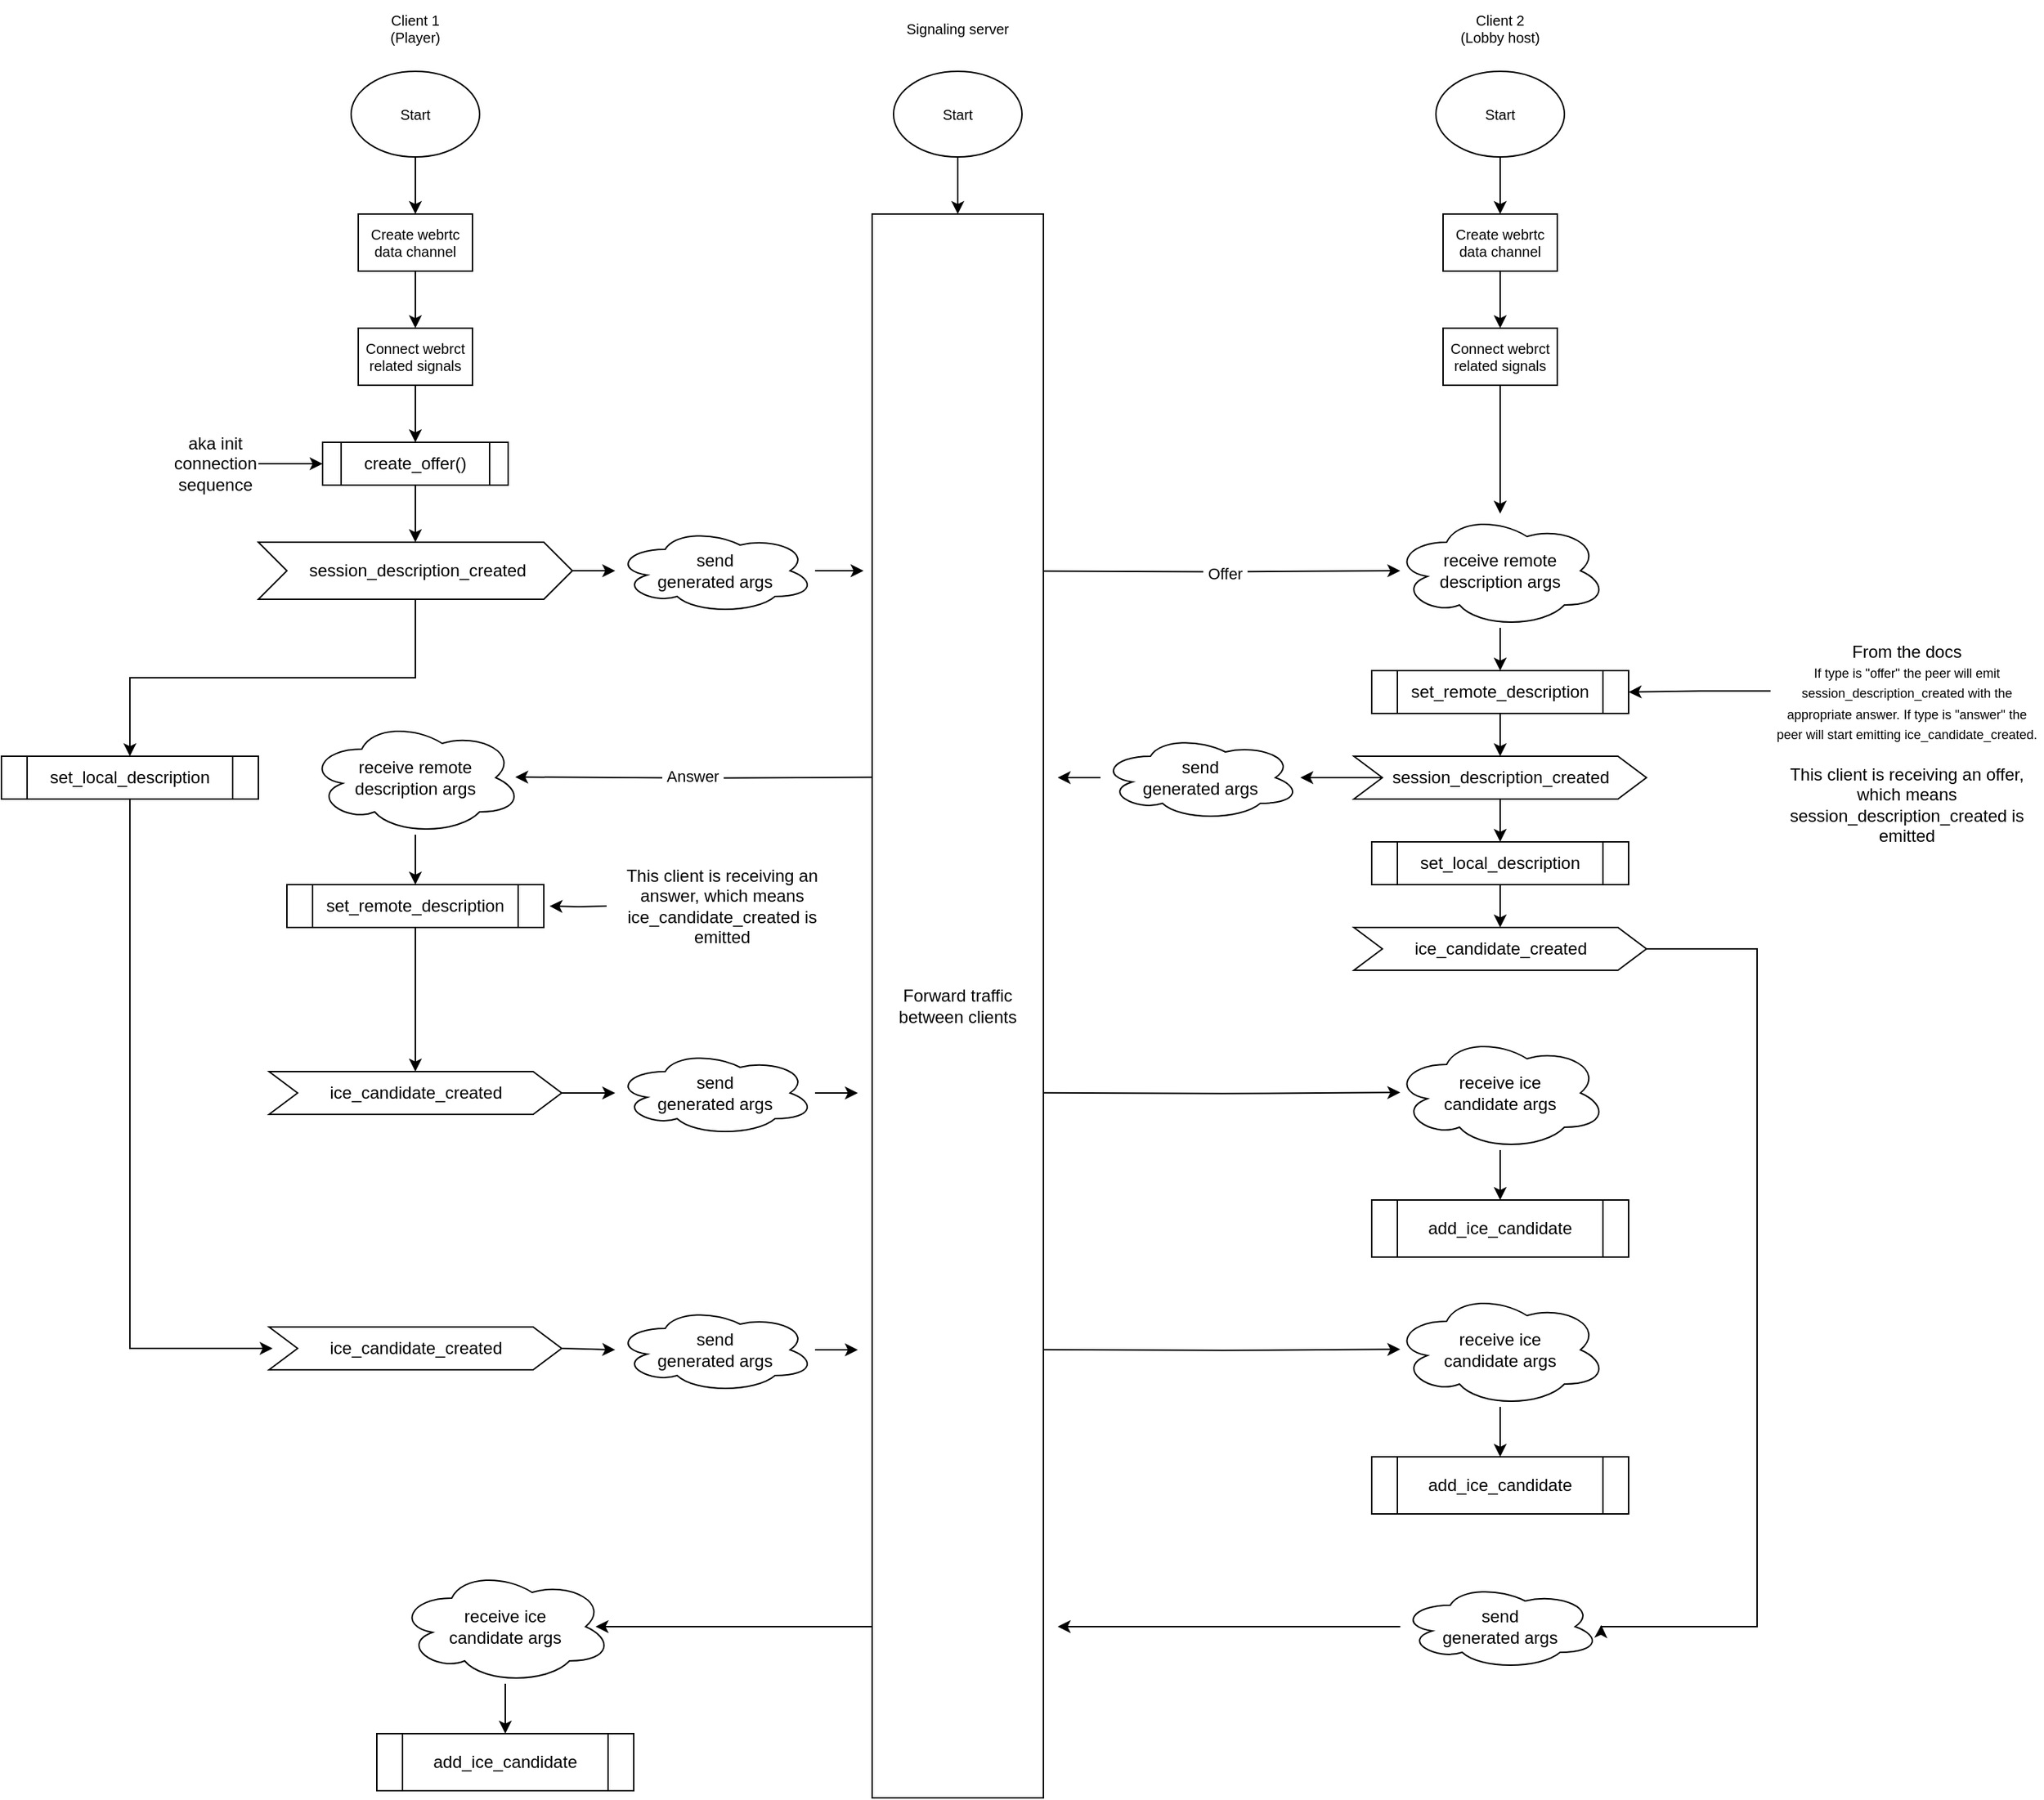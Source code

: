 <mxfile version="24.9.2">
  <diagram name="Page-1" id="edf60f1a-56cd-e834-aa8a-f176f3a09ee4">
    <mxGraphModel dx="672" dy="390" grid="1" gridSize="10" guides="1" tooltips="1" connect="1" arrows="1" fold="1" page="1" pageScale="1" pageWidth="1100" pageHeight="850" background="none" math="0" shadow="0">
      <root>
        <mxCell id="0" />
        <mxCell id="1" parent="0" />
        <mxCell id="4YpqXkgW8Ewd-vz6s3Ge-140" value="" style="edgeStyle=orthogonalEdgeStyle;rounded=0;orthogonalLoop=1;jettySize=auto;html=1;" edge="1" parent="1" source="4YpqXkgW8Ewd-vz6s3Ge-1" target="4YpqXkgW8Ewd-vz6s3Ge-52">
          <mxGeometry relative="1" as="geometry" />
        </mxCell>
        <mxCell id="4YpqXkgW8Ewd-vz6s3Ge-1" value="&lt;font&gt;Start&lt;/font&gt;" style="ellipse;whiteSpace=wrap;html=1;fontSize=10;" vertex="1" parent="1">
          <mxGeometry x="635" y="60" width="90" height="60" as="geometry" />
        </mxCell>
        <mxCell id="4YpqXkgW8Ewd-vz6s3Ge-2" value="Signaling server" style="text;html=1;align=center;verticalAlign=middle;whiteSpace=wrap;rounded=0;fontSize=10;" vertex="1" parent="1">
          <mxGeometry x="640" y="10" width="80" height="40" as="geometry" />
        </mxCell>
        <mxCell id="4YpqXkgW8Ewd-vz6s3Ge-10" value="" style="edgeStyle=orthogonalEdgeStyle;rounded=0;orthogonalLoop=1;jettySize=auto;html=1;fontSize=10;" edge="1" parent="1" source="4YpqXkgW8Ewd-vz6s3Ge-3" target="4YpqXkgW8Ewd-vz6s3Ge-8">
          <mxGeometry relative="1" as="geometry" />
        </mxCell>
        <mxCell id="4YpqXkgW8Ewd-vz6s3Ge-3" value="&lt;font&gt;Start&lt;/font&gt;" style="ellipse;whiteSpace=wrap;html=1;fontSize=10;" vertex="1" parent="1">
          <mxGeometry x="1015" y="60" width="90" height="60" as="geometry" />
        </mxCell>
        <mxCell id="4YpqXkgW8Ewd-vz6s3Ge-4" value="Client 2&lt;div&gt;(Lobby host)&lt;/div&gt;" style="text;html=1;align=center;verticalAlign=middle;whiteSpace=wrap;rounded=0;fontSize=10;" vertex="1" parent="1">
          <mxGeometry x="1020" y="10" width="80" height="40" as="geometry" />
        </mxCell>
        <mxCell id="4YpqXkgW8Ewd-vz6s3Ge-9" value="" style="edgeStyle=orthogonalEdgeStyle;rounded=0;orthogonalLoop=1;jettySize=auto;html=1;fontSize=10;" edge="1" parent="1" source="4YpqXkgW8Ewd-vz6s3Ge-5" target="4YpqXkgW8Ewd-vz6s3Ge-7">
          <mxGeometry relative="1" as="geometry" />
        </mxCell>
        <mxCell id="4YpqXkgW8Ewd-vz6s3Ge-5" value="&lt;font&gt;Start&lt;/font&gt;" style="ellipse;whiteSpace=wrap;html=1;fontSize=10;" vertex="1" parent="1">
          <mxGeometry x="255" y="60" width="90" height="60" as="geometry" />
        </mxCell>
        <mxCell id="4YpqXkgW8Ewd-vz6s3Ge-6" value="Client 1&lt;div&gt;(Player)&lt;/div&gt;" style="text;html=1;align=center;verticalAlign=middle;whiteSpace=wrap;rounded=0;fontSize=10;" vertex="1" parent="1">
          <mxGeometry x="260" y="10" width="80" height="40" as="geometry" />
        </mxCell>
        <mxCell id="4YpqXkgW8Ewd-vz6s3Ge-15" value="" style="edgeStyle=orthogonalEdgeStyle;rounded=0;orthogonalLoop=1;jettySize=auto;html=1;fontSize=10;" edge="1" parent="1" source="4YpqXkgW8Ewd-vz6s3Ge-7" target="4YpqXkgW8Ewd-vz6s3Ge-13">
          <mxGeometry relative="1" as="geometry" />
        </mxCell>
        <mxCell id="4YpqXkgW8Ewd-vz6s3Ge-7" value="Create webrtc data channel" style="rounded=0;whiteSpace=wrap;html=1;fontSize=10;" vertex="1" parent="1">
          <mxGeometry x="260" y="160" width="80" height="40" as="geometry" />
        </mxCell>
        <mxCell id="4YpqXkgW8Ewd-vz6s3Ge-16" value="" style="edgeStyle=orthogonalEdgeStyle;rounded=0;orthogonalLoop=1;jettySize=auto;html=1;fontSize=10;" edge="1" parent="1" source="4YpqXkgW8Ewd-vz6s3Ge-8" target="4YpqXkgW8Ewd-vz6s3Ge-14">
          <mxGeometry relative="1" as="geometry" />
        </mxCell>
        <mxCell id="4YpqXkgW8Ewd-vz6s3Ge-8" value="Create webrtc data channel" style="rounded=0;whiteSpace=wrap;html=1;fontSize=10;" vertex="1" parent="1">
          <mxGeometry x="1020" y="160" width="80" height="40" as="geometry" />
        </mxCell>
        <mxCell id="4YpqXkgW8Ewd-vz6s3Ge-43" value="" style="edgeStyle=orthogonalEdgeStyle;rounded=0;orthogonalLoop=1;jettySize=auto;html=1;" edge="1" parent="1" source="4YpqXkgW8Ewd-vz6s3Ge-13" target="4YpqXkgW8Ewd-vz6s3Ge-42">
          <mxGeometry relative="1" as="geometry" />
        </mxCell>
        <mxCell id="4YpqXkgW8Ewd-vz6s3Ge-13" value="Connect webrct related signals" style="rounded=0;whiteSpace=wrap;html=1;fontSize=10;" vertex="1" parent="1">
          <mxGeometry x="260" y="240" width="80" height="40" as="geometry" />
        </mxCell>
        <mxCell id="4YpqXkgW8Ewd-vz6s3Ge-69" value="" style="edgeStyle=orthogonalEdgeStyle;rounded=0;orthogonalLoop=1;jettySize=auto;html=1;" edge="1" parent="1" source="4YpqXkgW8Ewd-vz6s3Ge-14" target="4YpqXkgW8Ewd-vz6s3Ge-56">
          <mxGeometry relative="1" as="geometry" />
        </mxCell>
        <mxCell id="4YpqXkgW8Ewd-vz6s3Ge-14" value="Connect webrct related signals" style="rounded=0;whiteSpace=wrap;html=1;fontSize=10;" vertex="1" parent="1">
          <mxGeometry x="1020" y="240" width="80" height="40" as="geometry" />
        </mxCell>
        <mxCell id="4YpqXkgW8Ewd-vz6s3Ge-66" value="" style="edgeStyle=orthogonalEdgeStyle;rounded=0;orthogonalLoop=1;jettySize=auto;html=1;" edge="1" parent="1" source="4YpqXkgW8Ewd-vz6s3Ge-38" target="4YpqXkgW8Ewd-vz6s3Ge-53">
          <mxGeometry relative="1" as="geometry" />
        </mxCell>
        <mxCell id="4YpqXkgW8Ewd-vz6s3Ge-95" value="" style="edgeStyle=orthogonalEdgeStyle;rounded=0;orthogonalLoop=1;jettySize=auto;html=1;" edge="1" parent="1" source="4YpqXkgW8Ewd-vz6s3Ge-38" target="4YpqXkgW8Ewd-vz6s3Ge-91">
          <mxGeometry relative="1" as="geometry" />
        </mxCell>
        <mxCell id="4YpqXkgW8Ewd-vz6s3Ge-38" value="&amp;nbsp;session_description_created" style="shape=step;perimeter=stepPerimeter;whiteSpace=wrap;html=1;fixedSize=1;" vertex="1" parent="1">
          <mxGeometry x="190" y="390" width="220" height="40" as="geometry" />
        </mxCell>
        <mxCell id="4YpqXkgW8Ewd-vz6s3Ge-44" value="" style="edgeStyle=orthogonalEdgeStyle;rounded=0;orthogonalLoop=1;jettySize=auto;html=1;" edge="1" parent="1" source="4YpqXkgW8Ewd-vz6s3Ge-42" target="4YpqXkgW8Ewd-vz6s3Ge-38">
          <mxGeometry relative="1" as="geometry" />
        </mxCell>
        <mxCell id="4YpqXkgW8Ewd-vz6s3Ge-42" value="&lt;font&gt;create_offer()&lt;/font&gt;" style="shape=process;whiteSpace=wrap;html=1;backgroundOutline=1;" vertex="1" parent="1">
          <mxGeometry x="235" y="320" width="130" height="30" as="geometry" />
        </mxCell>
        <mxCell id="4YpqXkgW8Ewd-vz6s3Ge-82" value="" style="edgeStyle=orthogonalEdgeStyle;rounded=0;orthogonalLoop=1;jettySize=auto;html=1;" edge="1" parent="1" source="4YpqXkgW8Ewd-vz6s3Ge-47" target="4YpqXkgW8Ewd-vz6s3Ge-81">
          <mxGeometry relative="1" as="geometry" />
        </mxCell>
        <mxCell id="4YpqXkgW8Ewd-vz6s3Ge-47" value="set_remote_description" style="shape=process;whiteSpace=wrap;html=1;backgroundOutline=1;" vertex="1" parent="1">
          <mxGeometry x="970" y="480" width="180" height="30" as="geometry" />
        </mxCell>
        <mxCell id="4YpqXkgW8Ewd-vz6s3Ge-129" value="" style="edgeStyle=orthogonalEdgeStyle;rounded=0;orthogonalLoop=1;jettySize=auto;html=1;" edge="1" parent="1" source="4YpqXkgW8Ewd-vz6s3Ge-49" target="4YpqXkgW8Ewd-vz6s3Ge-128">
          <mxGeometry relative="1" as="geometry" />
        </mxCell>
        <mxCell id="4YpqXkgW8Ewd-vz6s3Ge-49" value="set_local_description" style="shape=process;whiteSpace=wrap;html=1;backgroundOutline=1;" vertex="1" parent="1">
          <mxGeometry x="970" y="600" width="180" height="30" as="geometry" />
        </mxCell>
        <mxCell id="4YpqXkgW8Ewd-vz6s3Ge-52" value="Forward traffic between clients" style="rounded=0;whiteSpace=wrap;html=1;" vertex="1" parent="1">
          <mxGeometry x="620" y="160" width="120" height="1110" as="geometry" />
        </mxCell>
        <mxCell id="4YpqXkgW8Ewd-vz6s3Ge-53" value="send&lt;div&gt;&lt;span style=&quot;background-color: initial;&quot;&gt;generated&amp;nbsp;&lt;/span&gt;&lt;span style=&quot;background-color: initial;&quot;&gt;args&lt;/span&gt;&lt;/div&gt;" style="ellipse;shape=cloud;whiteSpace=wrap;html=1;" vertex="1" parent="1">
          <mxGeometry x="440" y="380" width="140" height="60" as="geometry" />
        </mxCell>
        <mxCell id="4YpqXkgW8Ewd-vz6s3Ge-61" value="" style="edgeStyle=orthogonalEdgeStyle;rounded=0;orthogonalLoop=1;jettySize=auto;html=1;" edge="1" parent="1" source="4YpqXkgW8Ewd-vz6s3Ge-56" target="4YpqXkgW8Ewd-vz6s3Ge-47">
          <mxGeometry relative="1" as="geometry" />
        </mxCell>
        <mxCell id="4YpqXkgW8Ewd-vz6s3Ge-56" value="receive&amp;nbsp;&lt;span style=&quot;background-color: initial;&quot;&gt;remote&lt;/span&gt;&lt;div&gt;&lt;div&gt;description args&lt;/div&gt;&lt;/div&gt;" style="ellipse;shape=cloud;whiteSpace=wrap;html=1;" vertex="1" parent="1">
          <mxGeometry x="985" y="370" width="150" height="80" as="geometry" />
        </mxCell>
        <mxCell id="4YpqXkgW8Ewd-vz6s3Ge-67" style="edgeStyle=orthogonalEdgeStyle;rounded=0;orthogonalLoop=1;jettySize=auto;html=1;" edge="1" parent="1" source="4YpqXkgW8Ewd-vz6s3Ge-53">
          <mxGeometry relative="1" as="geometry">
            <mxPoint x="614" y="410" as="targetPoint" />
          </mxGeometry>
        </mxCell>
        <mxCell id="4YpqXkgW8Ewd-vz6s3Ge-68" style="edgeStyle=orthogonalEdgeStyle;rounded=0;orthogonalLoop=1;jettySize=auto;html=1;" edge="1" parent="1">
          <mxGeometry relative="1" as="geometry">
            <mxPoint x="740" y="410.24" as="sourcePoint" />
            <mxPoint x="990" y="410" as="targetPoint" />
          </mxGeometry>
        </mxCell>
        <mxCell id="4YpqXkgW8Ewd-vz6s3Ge-84" value="&amp;nbsp;Offer&amp;nbsp;" style="edgeLabel;html=1;align=center;verticalAlign=middle;resizable=0;points=[];" vertex="1" connectable="0" parent="4YpqXkgW8Ewd-vz6s3Ge-68">
          <mxGeometry x="0.013" y="-1" relative="1" as="geometry">
            <mxPoint as="offset" />
          </mxGeometry>
        </mxCell>
        <mxCell id="4YpqXkgW8Ewd-vz6s3Ge-70" value="&lt;font&gt;add_ice_candidate&lt;/font&gt;" style="shape=process;whiteSpace=wrap;html=1;backgroundOutline=1;" vertex="1" parent="1">
          <mxGeometry x="970" y="851" width="180" height="40" as="geometry" />
        </mxCell>
        <mxCell id="4YpqXkgW8Ewd-vz6s3Ge-72" value="send&lt;div&gt;generated args&lt;/div&gt;" style="ellipse;shape=cloud;whiteSpace=wrap;html=1;" vertex="1" parent="1">
          <mxGeometry x="440" y="746" width="140" height="60" as="geometry" />
        </mxCell>
        <mxCell id="4YpqXkgW8Ewd-vz6s3Ge-75" style="edgeStyle=orthogonalEdgeStyle;rounded=0;orthogonalLoop=1;jettySize=auto;html=1;" edge="1" parent="1" source="4YpqXkgW8Ewd-vz6s3Ge-72">
          <mxGeometry relative="1" as="geometry">
            <mxPoint x="610" y="776" as="targetPoint" />
          </mxGeometry>
        </mxCell>
        <mxCell id="4YpqXkgW8Ewd-vz6s3Ge-78" value="" style="edgeStyle=orthogonalEdgeStyle;rounded=0;orthogonalLoop=1;jettySize=auto;html=1;" edge="1" parent="1" source="4YpqXkgW8Ewd-vz6s3Ge-77" target="4YpqXkgW8Ewd-vz6s3Ge-70">
          <mxGeometry relative="1" as="geometry" />
        </mxCell>
        <mxCell id="4YpqXkgW8Ewd-vz6s3Ge-77" value="receive&amp;nbsp;&lt;span style=&quot;background-color: initial;&quot;&gt;ice&lt;/span&gt;&lt;div&gt;&lt;div&gt;candidate args&lt;/div&gt;&lt;/div&gt;" style="ellipse;shape=cloud;whiteSpace=wrap;html=1;" vertex="1" parent="1">
          <mxGeometry x="985" y="736" width="150" height="80" as="geometry" />
        </mxCell>
        <mxCell id="4YpqXkgW8Ewd-vz6s3Ge-80" style="edgeStyle=orthogonalEdgeStyle;rounded=0;orthogonalLoop=1;jettySize=auto;html=1;" edge="1" parent="1">
          <mxGeometry relative="1" as="geometry">
            <mxPoint x="740" y="775.88" as="sourcePoint" />
            <mxPoint x="990" y="775.64" as="targetPoint" />
          </mxGeometry>
        </mxCell>
        <mxCell id="4YpqXkgW8Ewd-vz6s3Ge-94" value="" style="edgeStyle=orthogonalEdgeStyle;rounded=0;orthogonalLoop=1;jettySize=auto;html=1;" edge="1" parent="1" source="4YpqXkgW8Ewd-vz6s3Ge-81" target="4YpqXkgW8Ewd-vz6s3Ge-49">
          <mxGeometry relative="1" as="geometry" />
        </mxCell>
        <mxCell id="4YpqXkgW8Ewd-vz6s3Ge-98" value="" style="edgeStyle=orthogonalEdgeStyle;rounded=0;orthogonalLoop=1;jettySize=auto;html=1;" edge="1" parent="1" source="4YpqXkgW8Ewd-vz6s3Ge-81" target="4YpqXkgW8Ewd-vz6s3Ge-92">
          <mxGeometry relative="1" as="geometry" />
        </mxCell>
        <mxCell id="4YpqXkgW8Ewd-vz6s3Ge-81" value="session_description_created" style="shape=step;perimeter=stepPerimeter;whiteSpace=wrap;html=1;fixedSize=1;" vertex="1" parent="1">
          <mxGeometry x="957.5" y="540" width="205" height="30" as="geometry" />
        </mxCell>
        <mxCell id="4YpqXkgW8Ewd-vz6s3Ge-87" style="edgeStyle=orthogonalEdgeStyle;rounded=0;orthogonalLoop=1;jettySize=auto;html=1;entryX=1;entryY=0.5;entryDx=0;entryDy=0;exitX=-0.003;exitY=0.27;exitDx=0;exitDy=0;exitPerimeter=0;" edge="1" parent="1" source="4YpqXkgW8Ewd-vz6s3Ge-85" target="4YpqXkgW8Ewd-vz6s3Ge-47">
          <mxGeometry relative="1" as="geometry" />
        </mxCell>
        <mxCell id="4YpqXkgW8Ewd-vz6s3Ge-85" value="&lt;div&gt;&lt;font&gt;From the docs&lt;/font&gt;&lt;/div&gt;&lt;div&gt;&lt;font style=&quot;font-size: 9px;&quot;&gt;If type is &quot;offer&quot; the peer will emit session_description_created with the appropriate answer.&amp;nbsp;&lt;/font&gt;&lt;span style=&quot;font-size: 9px; background-color: initial;&quot;&gt;If type is &quot;answer&quot; the peer will start emitting ice_candidate_created.&lt;/span&gt;&lt;/div&gt;&lt;div&gt;&lt;span style=&quot;font-size: 9px; background-color: initial;&quot;&gt;&lt;br&gt;&lt;/span&gt;&lt;/div&gt;&lt;div&gt;&lt;font&gt;This client is receiving an offer, which means&lt;/font&gt;&lt;/div&gt;&lt;div&gt;&lt;font&gt;&lt;span style=&quot;background-color: initial;&quot;&gt;session_description_created&lt;/span&gt;&lt;span style=&quot;background-color: initial;&quot;&gt;&amp;nbsp;is emitted&lt;/span&gt;&lt;/font&gt;&lt;/div&gt;" style="text;html=1;align=center;verticalAlign=middle;whiteSpace=wrap;rounded=0;" vertex="1" parent="1">
          <mxGeometry x="1250" y="451" width="190" height="160" as="geometry" />
        </mxCell>
        <mxCell id="4YpqXkgW8Ewd-vz6s3Ge-119" style="edgeStyle=orthogonalEdgeStyle;rounded=0;orthogonalLoop=1;jettySize=auto;html=1;exitX=0.5;exitY=1;exitDx=0;exitDy=0;" edge="1" parent="1" source="4YpqXkgW8Ewd-vz6s3Ge-91">
          <mxGeometry relative="1" as="geometry">
            <mxPoint x="200" y="955" as="targetPoint" />
            <Array as="points">
              <mxPoint x="100" y="955" />
            </Array>
          </mxGeometry>
        </mxCell>
        <mxCell id="4YpqXkgW8Ewd-vz6s3Ge-91" value="set_local_description" style="shape=process;whiteSpace=wrap;html=1;backgroundOutline=1;" vertex="1" parent="1">
          <mxGeometry x="10" y="540" width="180" height="30" as="geometry" />
        </mxCell>
        <mxCell id="4YpqXkgW8Ewd-vz6s3Ge-99" value="" style="edgeStyle=orthogonalEdgeStyle;rounded=0;orthogonalLoop=1;jettySize=auto;html=1;" edge="1" parent="1" source="4YpqXkgW8Ewd-vz6s3Ge-92">
          <mxGeometry relative="1" as="geometry">
            <mxPoint x="750" y="555" as="targetPoint" />
          </mxGeometry>
        </mxCell>
        <mxCell id="4YpqXkgW8Ewd-vz6s3Ge-92" value="send&lt;div&gt;&lt;span style=&quot;background-color: initial;&quot;&gt;generated&amp;nbsp;&lt;/span&gt;&lt;span style=&quot;background-color: initial;&quot;&gt;args&lt;/span&gt;&lt;/div&gt;" style="ellipse;shape=cloud;whiteSpace=wrap;html=1;" vertex="1" parent="1">
          <mxGeometry x="780" y="525" width="140" height="60" as="geometry" />
        </mxCell>
        <mxCell id="4YpqXkgW8Ewd-vz6s3Ge-101" style="edgeStyle=orthogonalEdgeStyle;rounded=0;orthogonalLoop=1;jettySize=auto;html=1;" edge="1" parent="1">
          <mxGeometry relative="1" as="geometry">
            <mxPoint x="620" y="554.81" as="sourcePoint" />
            <mxPoint x="370" y="554.57" as="targetPoint" />
          </mxGeometry>
        </mxCell>
        <mxCell id="4YpqXkgW8Ewd-vz6s3Ge-102" value="&amp;nbsp;Answer&amp;nbsp;" style="edgeLabel;html=1;align=center;verticalAlign=middle;resizable=0;points=[];" vertex="1" connectable="0" parent="4YpqXkgW8Ewd-vz6s3Ge-101">
          <mxGeometry x="0.013" y="-1" relative="1" as="geometry">
            <mxPoint as="offset" />
          </mxGeometry>
        </mxCell>
        <mxCell id="4YpqXkgW8Ewd-vz6s3Ge-113" value="" style="edgeStyle=orthogonalEdgeStyle;rounded=0;orthogonalLoop=1;jettySize=auto;html=1;" edge="1" parent="1" source="4YpqXkgW8Ewd-vz6s3Ge-105" target="4YpqXkgW8Ewd-vz6s3Ge-112">
          <mxGeometry relative="1" as="geometry" />
        </mxCell>
        <mxCell id="4YpqXkgW8Ewd-vz6s3Ge-105" value="receive&amp;nbsp;&lt;span style=&quot;background-color: initial;&quot;&gt;remote&lt;/span&gt;&lt;div&gt;&lt;div&gt;description args&lt;/div&gt;&lt;/div&gt;" style="ellipse;shape=cloud;whiteSpace=wrap;html=1;" vertex="1" parent="1">
          <mxGeometry x="225" y="515" width="150" height="80" as="geometry" />
        </mxCell>
        <mxCell id="4YpqXkgW8Ewd-vz6s3Ge-114" value="" style="edgeStyle=orthogonalEdgeStyle;rounded=0;orthogonalLoop=1;jettySize=auto;html=1;" edge="1" parent="1">
          <mxGeometry relative="1" as="geometry">
            <mxPoint x="434.0" y="645.0" as="sourcePoint" />
            <mxPoint x="394.0" y="645.0" as="targetPoint" />
          </mxGeometry>
        </mxCell>
        <mxCell id="4YpqXkgW8Ewd-vz6s3Ge-109" value="&lt;div&gt;This client is receiving an answer, which means&lt;/div&gt;&lt;div&gt;&lt;span style=&quot;background-color: initial;&quot;&gt;ice_candidate_created&amp;nbsp;&lt;/span&gt;&lt;span style=&quot;background-color: initial;&quot;&gt;is emitted&lt;/span&gt;&lt;/div&gt;" style="text;html=1;align=center;verticalAlign=middle;whiteSpace=wrap;rounded=0;" vertex="1" parent="1">
          <mxGeometry x="430" y="605" width="170" height="80" as="geometry" />
        </mxCell>
        <mxCell id="4YpqXkgW8Ewd-vz6s3Ge-111" value="" style="edgeStyle=orthogonalEdgeStyle;rounded=0;orthogonalLoop=1;jettySize=auto;html=1;" edge="1" parent="1" source="4YpqXkgW8Ewd-vz6s3Ge-110" target="4YpqXkgW8Ewd-vz6s3Ge-42">
          <mxGeometry relative="1" as="geometry" />
        </mxCell>
        <mxCell id="4YpqXkgW8Ewd-vz6s3Ge-110" value="&lt;font&gt;aka init connection sequence&lt;/font&gt;" style="text;html=1;align=center;verticalAlign=middle;whiteSpace=wrap;rounded=0;" vertex="1" parent="1">
          <mxGeometry x="130" y="310" width="60" height="50" as="geometry" />
        </mxCell>
        <mxCell id="4YpqXkgW8Ewd-vz6s3Ge-117" value="" style="edgeStyle=orthogonalEdgeStyle;rounded=0;orthogonalLoop=1;jettySize=auto;html=1;" edge="1" parent="1" source="4YpqXkgW8Ewd-vz6s3Ge-112" target="4YpqXkgW8Ewd-vz6s3Ge-116">
          <mxGeometry relative="1" as="geometry" />
        </mxCell>
        <mxCell id="4YpqXkgW8Ewd-vz6s3Ge-112" value="set_remote_description" style="shape=process;whiteSpace=wrap;html=1;backgroundOutline=1;" vertex="1" parent="1">
          <mxGeometry x="210" y="630" width="180" height="30" as="geometry" />
        </mxCell>
        <mxCell id="4YpqXkgW8Ewd-vz6s3Ge-120" value="" style="edgeStyle=orthogonalEdgeStyle;rounded=0;orthogonalLoop=1;jettySize=auto;html=1;" edge="1" parent="1" source="4YpqXkgW8Ewd-vz6s3Ge-116" target="4YpqXkgW8Ewd-vz6s3Ge-72">
          <mxGeometry relative="1" as="geometry" />
        </mxCell>
        <mxCell id="4YpqXkgW8Ewd-vz6s3Ge-116" value="ice_candidate_created" style="shape=step;perimeter=stepPerimeter;whiteSpace=wrap;html=1;fixedSize=1;" vertex="1" parent="1">
          <mxGeometry x="197.5" y="761" width="205" height="30" as="geometry" />
        </mxCell>
        <mxCell id="4YpqXkgW8Ewd-vz6s3Ge-118" value="ice_candidate_created" style="shape=step;perimeter=stepPerimeter;whiteSpace=wrap;html=1;fixedSize=1;" vertex="1" parent="1">
          <mxGeometry x="197.5" y="940" width="205" height="30" as="geometry" />
        </mxCell>
        <mxCell id="4YpqXkgW8Ewd-vz6s3Ge-121" value="&lt;font&gt;add_ice_candidate&lt;/font&gt;" style="shape=process;whiteSpace=wrap;html=1;backgroundOutline=1;" vertex="1" parent="1">
          <mxGeometry x="970" y="1031" width="180" height="40" as="geometry" />
        </mxCell>
        <mxCell id="4YpqXkgW8Ewd-vz6s3Ge-122" value="send&lt;div&gt;generated args&lt;/div&gt;" style="ellipse;shape=cloud;whiteSpace=wrap;html=1;" vertex="1" parent="1">
          <mxGeometry x="440" y="926" width="140" height="60" as="geometry" />
        </mxCell>
        <mxCell id="4YpqXkgW8Ewd-vz6s3Ge-123" style="edgeStyle=orthogonalEdgeStyle;rounded=0;orthogonalLoop=1;jettySize=auto;html=1;" edge="1" parent="1" source="4YpqXkgW8Ewd-vz6s3Ge-122">
          <mxGeometry relative="1" as="geometry">
            <mxPoint x="610" y="956" as="targetPoint" />
          </mxGeometry>
        </mxCell>
        <mxCell id="4YpqXkgW8Ewd-vz6s3Ge-127" value="" style="edgeStyle=orthogonalEdgeStyle;rounded=0;orthogonalLoop=1;jettySize=auto;html=1;" edge="1" parent="1" source="4YpqXkgW8Ewd-vz6s3Ge-124" target="4YpqXkgW8Ewd-vz6s3Ge-121">
          <mxGeometry relative="1" as="geometry" />
        </mxCell>
        <mxCell id="4YpqXkgW8Ewd-vz6s3Ge-124" value="receive&amp;nbsp;&lt;span style=&quot;background-color: initial;&quot;&gt;ice&lt;/span&gt;&lt;div&gt;&lt;div&gt;candidate args&lt;/div&gt;&lt;/div&gt;" style="ellipse;shape=cloud;whiteSpace=wrap;html=1;" vertex="1" parent="1">
          <mxGeometry x="985" y="916" width="150" height="80" as="geometry" />
        </mxCell>
        <mxCell id="4YpqXkgW8Ewd-vz6s3Ge-125" style="edgeStyle=orthogonalEdgeStyle;rounded=0;orthogonalLoop=1;jettySize=auto;html=1;" edge="1" parent="1">
          <mxGeometry relative="1" as="geometry">
            <mxPoint x="740" y="955.88" as="sourcePoint" />
            <mxPoint x="990" y="955.64" as="targetPoint" />
          </mxGeometry>
        </mxCell>
        <mxCell id="4YpqXkgW8Ewd-vz6s3Ge-126" value="" style="edgeStyle=orthogonalEdgeStyle;rounded=0;orthogonalLoop=1;jettySize=auto;html=1;" edge="1" parent="1" target="4YpqXkgW8Ewd-vz6s3Ge-122">
          <mxGeometry relative="1" as="geometry">
            <mxPoint x="402" y="955" as="sourcePoint" />
          </mxGeometry>
        </mxCell>
        <mxCell id="4YpqXkgW8Ewd-vz6s3Ge-128" value="ice_candidate_created" style="shape=step;perimeter=stepPerimeter;whiteSpace=wrap;html=1;fixedSize=1;" vertex="1" parent="1">
          <mxGeometry x="957.5" y="660" width="205" height="30" as="geometry" />
        </mxCell>
        <mxCell id="4YpqXkgW8Ewd-vz6s3Ge-130" value="send&lt;div&gt;generated args&lt;/div&gt;" style="ellipse;shape=cloud;whiteSpace=wrap;html=1;" vertex="1" parent="1">
          <mxGeometry x="990" y="1120" width="140" height="60" as="geometry" />
        </mxCell>
        <mxCell id="4YpqXkgW8Ewd-vz6s3Ge-134" style="edgeStyle=orthogonalEdgeStyle;rounded=0;orthogonalLoop=1;jettySize=auto;html=1;entryX=1.006;entryY=0.481;entryDx=0;entryDy=0;entryPerimeter=0;" edge="1" parent="1" source="4YpqXkgW8Ewd-vz6s3Ge-128" target="4YpqXkgW8Ewd-vz6s3Ge-130">
          <mxGeometry relative="1" as="geometry">
            <Array as="points">
              <mxPoint x="1240" y="675" />
              <mxPoint x="1240" y="1150" />
              <mxPoint x="1131" y="1150" />
            </Array>
          </mxGeometry>
        </mxCell>
        <mxCell id="4YpqXkgW8Ewd-vz6s3Ge-135" value="&lt;font&gt;add_ice_candidate&lt;/font&gt;" style="shape=process;whiteSpace=wrap;html=1;backgroundOutline=1;" vertex="1" parent="1">
          <mxGeometry x="273" y="1225" width="180" height="40" as="geometry" />
        </mxCell>
        <mxCell id="4YpqXkgW8Ewd-vz6s3Ge-136" value="" style="edgeStyle=orthogonalEdgeStyle;rounded=0;orthogonalLoop=1;jettySize=auto;html=1;" edge="1" parent="1" source="4YpqXkgW8Ewd-vz6s3Ge-137" target="4YpqXkgW8Ewd-vz6s3Ge-135">
          <mxGeometry relative="1" as="geometry" />
        </mxCell>
        <mxCell id="4YpqXkgW8Ewd-vz6s3Ge-137" value="receive&amp;nbsp;&lt;span style=&quot;background-color: initial;&quot;&gt;ice&lt;/span&gt;&lt;div&gt;&lt;div&gt;candidate args&lt;/div&gt;&lt;/div&gt;" style="ellipse;shape=cloud;whiteSpace=wrap;html=1;" vertex="1" parent="1">
          <mxGeometry x="288" y="1110" width="150" height="80" as="geometry" />
        </mxCell>
        <mxCell id="4YpqXkgW8Ewd-vz6s3Ge-138" style="edgeStyle=orthogonalEdgeStyle;rounded=0;orthogonalLoop=1;jettySize=auto;html=1;" edge="1" parent="1" source="4YpqXkgW8Ewd-vz6s3Ge-130">
          <mxGeometry relative="1" as="geometry">
            <mxPoint x="750" y="1150" as="targetPoint" />
          </mxGeometry>
        </mxCell>
        <mxCell id="4YpqXkgW8Ewd-vz6s3Ge-139" style="edgeStyle=orthogonalEdgeStyle;rounded=0;orthogonalLoop=1;jettySize=auto;html=1;entryX=0.875;entryY=0.5;entryDx=0;entryDy=0;entryPerimeter=0;" edge="1" parent="1">
          <mxGeometry relative="1" as="geometry">
            <mxPoint x="620" y="1150" as="sourcePoint" />
            <mxPoint x="426.25" y="1150.0" as="targetPoint" />
          </mxGeometry>
        </mxCell>
      </root>
    </mxGraphModel>
  </diagram>
</mxfile>
